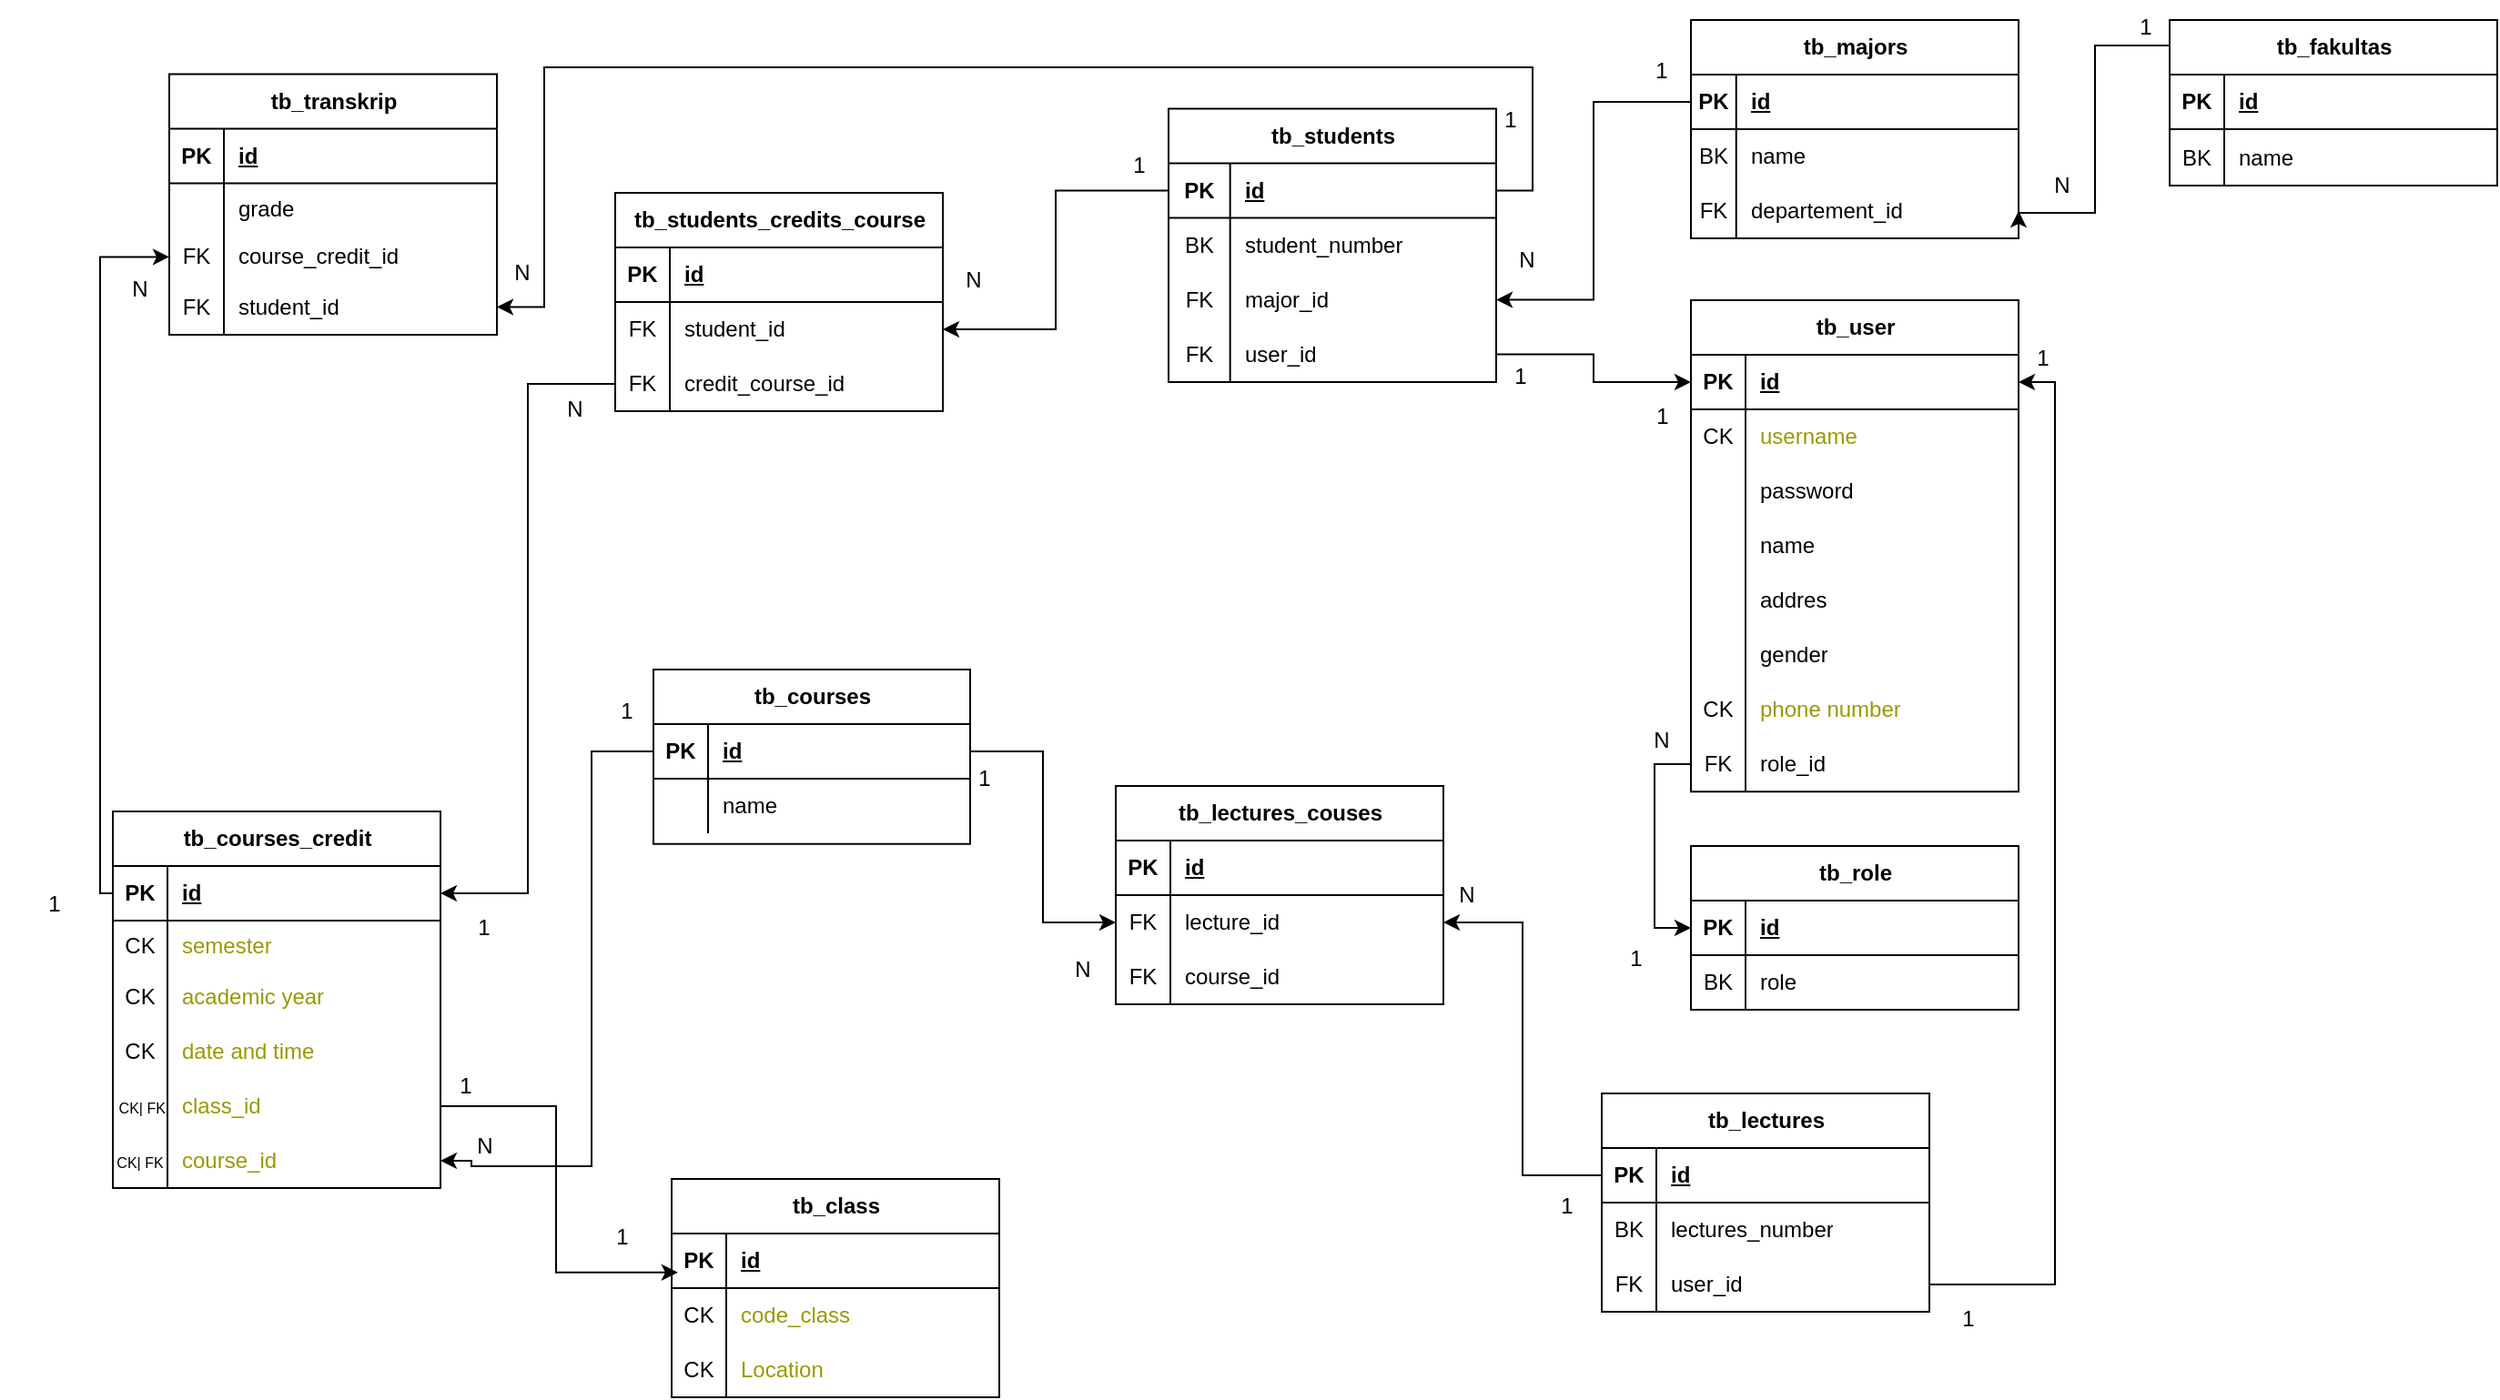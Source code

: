 <mxfile version="24.7.16" pages="2">
  <diagram name="SIA(Sistem Informasi Akademik)" id="wLdYYqOp5F-2o1Pwaq7F">
    <mxGraphModel dx="2591" dy="933" grid="0" gridSize="10" guides="1" tooltips="1" connect="1" arrows="1" fold="1" page="1" pageScale="1" pageWidth="827" pageHeight="1169" math="0" shadow="0">
      <root>
        <mxCell id="0" />
        <mxCell id="1" parent="0" />
        <mxCell id="yjZhMXKNOh5_n2K37Zah-1" value="tb_students" style="shape=table;startSize=30;container=1;collapsible=1;childLayout=tableLayout;fixedRows=1;rowLines=0;fontStyle=1;align=center;resizeLast=1;html=1;" vertex="1" parent="1">
          <mxGeometry x="-103" y="215.77" width="180" height="150.231" as="geometry" />
        </mxCell>
        <mxCell id="yjZhMXKNOh5_n2K37Zah-2" value="" style="shape=tableRow;horizontal=0;startSize=0;swimlaneHead=0;swimlaneBody=0;fillColor=none;collapsible=0;dropTarget=0;points=[[0,0.5],[1,0.5]];portConstraint=eastwest;top=0;left=0;right=0;bottom=1;" vertex="1" parent="yjZhMXKNOh5_n2K37Zah-1">
          <mxGeometry y="30" width="180" height="30" as="geometry" />
        </mxCell>
        <mxCell id="yjZhMXKNOh5_n2K37Zah-3" value="PK" style="shape=partialRectangle;connectable=0;fillColor=none;top=0;left=0;bottom=0;right=0;fontStyle=1;overflow=hidden;whiteSpace=wrap;html=1;" vertex="1" parent="yjZhMXKNOh5_n2K37Zah-2">
          <mxGeometry width="33.825" height="30" as="geometry">
            <mxRectangle width="33.825" height="30" as="alternateBounds" />
          </mxGeometry>
        </mxCell>
        <mxCell id="yjZhMXKNOh5_n2K37Zah-4" value="id" style="shape=partialRectangle;connectable=0;fillColor=none;top=0;left=0;bottom=0;right=0;align=left;spacingLeft=6;fontStyle=5;overflow=hidden;whiteSpace=wrap;html=1;" vertex="1" parent="yjZhMXKNOh5_n2K37Zah-2">
          <mxGeometry x="33.825" width="146.175" height="30" as="geometry">
            <mxRectangle width="146.175" height="30" as="alternateBounds" />
          </mxGeometry>
        </mxCell>
        <mxCell id="yjZhMXKNOh5_n2K37Zah-5" value="" style="shape=tableRow;horizontal=0;startSize=0;swimlaneHead=0;swimlaneBody=0;fillColor=none;collapsible=0;dropTarget=0;points=[[0,0.5],[1,0.5]];portConstraint=eastwest;top=0;left=0;right=0;bottom=0;" vertex="1" parent="yjZhMXKNOh5_n2K37Zah-1">
          <mxGeometry y="60" width="180" height="30" as="geometry" />
        </mxCell>
        <mxCell id="yjZhMXKNOh5_n2K37Zah-6" value="BK" style="shape=partialRectangle;connectable=0;fillColor=none;top=0;left=0;bottom=0;right=0;editable=1;overflow=hidden;whiteSpace=wrap;html=1;" vertex="1" parent="yjZhMXKNOh5_n2K37Zah-5">
          <mxGeometry width="33.825" height="30" as="geometry">
            <mxRectangle width="33.825" height="30" as="alternateBounds" />
          </mxGeometry>
        </mxCell>
        <mxCell id="yjZhMXKNOh5_n2K37Zah-7" value="student_number" style="shape=partialRectangle;connectable=0;fillColor=none;top=0;left=0;bottom=0;right=0;align=left;spacingLeft=6;overflow=hidden;whiteSpace=wrap;html=1;" vertex="1" parent="yjZhMXKNOh5_n2K37Zah-5">
          <mxGeometry x="33.825" width="146.175" height="30" as="geometry">
            <mxRectangle width="146.175" height="30" as="alternateBounds" />
          </mxGeometry>
        </mxCell>
        <mxCell id="yjZhMXKNOh5_n2K37Zah-28" style="shape=tableRow;horizontal=0;startSize=0;swimlaneHead=0;swimlaneBody=0;fillColor=none;collapsible=0;dropTarget=0;points=[[0,0.5],[1,0.5]];portConstraint=eastwest;top=0;left=0;right=0;bottom=0;" vertex="1" parent="yjZhMXKNOh5_n2K37Zah-1">
          <mxGeometry y="90" width="180" height="30" as="geometry" />
        </mxCell>
        <mxCell id="yjZhMXKNOh5_n2K37Zah-29" value="FK" style="shape=partialRectangle;connectable=0;fillColor=none;top=0;left=0;bottom=0;right=0;editable=1;overflow=hidden;whiteSpace=wrap;html=1;" vertex="1" parent="yjZhMXKNOh5_n2K37Zah-28">
          <mxGeometry width="33.825" height="30" as="geometry">
            <mxRectangle width="33.825" height="30" as="alternateBounds" />
          </mxGeometry>
        </mxCell>
        <mxCell id="yjZhMXKNOh5_n2K37Zah-30" value="major_id" style="shape=partialRectangle;connectable=0;fillColor=none;top=0;left=0;bottom=0;right=0;align=left;spacingLeft=6;overflow=hidden;whiteSpace=wrap;html=1;" vertex="1" parent="yjZhMXKNOh5_n2K37Zah-28">
          <mxGeometry x="33.825" width="146.175" height="30" as="geometry">
            <mxRectangle width="146.175" height="30" as="alternateBounds" />
          </mxGeometry>
        </mxCell>
        <mxCell id="yjZhMXKNOh5_n2K37Zah-218" style="shape=tableRow;horizontal=0;startSize=0;swimlaneHead=0;swimlaneBody=0;fillColor=none;collapsible=0;dropTarget=0;points=[[0,0.5],[1,0.5]];portConstraint=eastwest;top=0;left=0;right=0;bottom=0;" vertex="1" parent="yjZhMXKNOh5_n2K37Zah-1">
          <mxGeometry y="120" width="180" height="30" as="geometry" />
        </mxCell>
        <mxCell id="yjZhMXKNOh5_n2K37Zah-219" value="FK" style="shape=partialRectangle;connectable=0;fillColor=none;top=0;left=0;bottom=0;right=0;editable=1;overflow=hidden;whiteSpace=wrap;html=1;" vertex="1" parent="yjZhMXKNOh5_n2K37Zah-218">
          <mxGeometry width="33.825" height="30" as="geometry">
            <mxRectangle width="33.825" height="30" as="alternateBounds" />
          </mxGeometry>
        </mxCell>
        <mxCell id="yjZhMXKNOh5_n2K37Zah-220" value="user_id" style="shape=partialRectangle;connectable=0;fillColor=none;top=0;left=0;bottom=0;right=0;align=left;spacingLeft=6;overflow=hidden;whiteSpace=wrap;html=1;" vertex="1" parent="yjZhMXKNOh5_n2K37Zah-218">
          <mxGeometry x="33.825" width="146.175" height="30" as="geometry">
            <mxRectangle width="146.175" height="30" as="alternateBounds" />
          </mxGeometry>
        </mxCell>
        <mxCell id="yjZhMXKNOh5_n2K37Zah-31" value="tb_majors" style="shape=table;startSize=30;container=1;collapsible=1;childLayout=tableLayout;fixedRows=1;rowLines=0;fontStyle=1;align=center;resizeLast=1;html=1;" vertex="1" parent="1">
          <mxGeometry x="184" y="167" width="180" height="120" as="geometry" />
        </mxCell>
        <mxCell id="yjZhMXKNOh5_n2K37Zah-32" value="" style="shape=tableRow;horizontal=0;startSize=0;swimlaneHead=0;swimlaneBody=0;fillColor=none;collapsible=0;dropTarget=0;points=[[0,0.5],[1,0.5]];portConstraint=eastwest;top=0;left=0;right=0;bottom=1;" vertex="1" parent="yjZhMXKNOh5_n2K37Zah-31">
          <mxGeometry y="30" width="180" height="30" as="geometry" />
        </mxCell>
        <mxCell id="yjZhMXKNOh5_n2K37Zah-33" value="PK" style="shape=partialRectangle;connectable=0;fillColor=none;top=0;left=0;bottom=0;right=0;fontStyle=1;overflow=hidden;whiteSpace=wrap;html=1;" vertex="1" parent="yjZhMXKNOh5_n2K37Zah-32">
          <mxGeometry width="24.86" height="30" as="geometry">
            <mxRectangle width="24.86" height="30" as="alternateBounds" />
          </mxGeometry>
        </mxCell>
        <mxCell id="yjZhMXKNOh5_n2K37Zah-34" value="id" style="shape=partialRectangle;connectable=0;fillColor=none;top=0;left=0;bottom=0;right=0;align=left;spacingLeft=6;fontStyle=5;overflow=hidden;whiteSpace=wrap;html=1;" vertex="1" parent="yjZhMXKNOh5_n2K37Zah-32">
          <mxGeometry x="24.86" width="155.14" height="30" as="geometry">
            <mxRectangle width="155.14" height="30" as="alternateBounds" />
          </mxGeometry>
        </mxCell>
        <mxCell id="yjZhMXKNOh5_n2K37Zah-35" value="" style="shape=tableRow;horizontal=0;startSize=0;swimlaneHead=0;swimlaneBody=0;fillColor=none;collapsible=0;dropTarget=0;points=[[0,0.5],[1,0.5]];portConstraint=eastwest;top=0;left=0;right=0;bottom=0;" vertex="1" parent="yjZhMXKNOh5_n2K37Zah-31">
          <mxGeometry y="60" width="180" height="30" as="geometry" />
        </mxCell>
        <mxCell id="yjZhMXKNOh5_n2K37Zah-36" value="BK" style="shape=partialRectangle;connectable=0;fillColor=none;top=0;left=0;bottom=0;right=0;editable=1;overflow=hidden;whiteSpace=wrap;html=1;" vertex="1" parent="yjZhMXKNOh5_n2K37Zah-35">
          <mxGeometry width="24.86" height="30" as="geometry">
            <mxRectangle width="24.86" height="30" as="alternateBounds" />
          </mxGeometry>
        </mxCell>
        <mxCell id="yjZhMXKNOh5_n2K37Zah-37" value="name" style="shape=partialRectangle;connectable=0;fillColor=none;top=0;left=0;bottom=0;right=0;align=left;spacingLeft=6;overflow=hidden;whiteSpace=wrap;html=1;" vertex="1" parent="yjZhMXKNOh5_n2K37Zah-35">
          <mxGeometry x="24.86" width="155.14" height="30" as="geometry">
            <mxRectangle width="155.14" height="30" as="alternateBounds" />
          </mxGeometry>
        </mxCell>
        <mxCell id="yjZhMXKNOh5_n2K37Zah-38" value="" style="shape=tableRow;horizontal=0;startSize=0;swimlaneHead=0;swimlaneBody=0;fillColor=none;collapsible=0;dropTarget=0;points=[[0,0.5],[1,0.5]];portConstraint=eastwest;top=0;left=0;right=0;bottom=0;" vertex="1" parent="yjZhMXKNOh5_n2K37Zah-31">
          <mxGeometry y="90" width="180" height="30" as="geometry" />
        </mxCell>
        <mxCell id="yjZhMXKNOh5_n2K37Zah-39" value="FK" style="shape=partialRectangle;connectable=0;fillColor=none;top=0;left=0;bottom=0;right=0;editable=1;overflow=hidden;whiteSpace=wrap;html=1;" vertex="1" parent="yjZhMXKNOh5_n2K37Zah-38">
          <mxGeometry width="24.86" height="30" as="geometry">
            <mxRectangle width="24.86" height="30" as="alternateBounds" />
          </mxGeometry>
        </mxCell>
        <mxCell id="yjZhMXKNOh5_n2K37Zah-40" value="departement_id" style="shape=partialRectangle;connectable=0;fillColor=none;top=0;left=0;bottom=0;right=0;align=left;spacingLeft=6;overflow=hidden;whiteSpace=wrap;html=1;" vertex="1" parent="yjZhMXKNOh5_n2K37Zah-38">
          <mxGeometry x="24.86" width="155.14" height="30" as="geometry">
            <mxRectangle width="155.14" height="30" as="alternateBounds" />
          </mxGeometry>
        </mxCell>
        <mxCell id="yjZhMXKNOh5_n2K37Zah-44" style="edgeStyle=orthogonalEdgeStyle;rounded=0;orthogonalLoop=1;jettySize=auto;html=1;entryX=1;entryY=0.5;entryDx=0;entryDy=0;" edge="1" parent="1" source="yjZhMXKNOh5_n2K37Zah-32" target="yjZhMXKNOh5_n2K37Zah-28">
          <mxGeometry relative="1" as="geometry" />
        </mxCell>
        <mxCell id="yjZhMXKNOh5_n2K37Zah-58" style="edgeStyle=orthogonalEdgeStyle;rounded=0;orthogonalLoop=1;jettySize=auto;html=1;entryX=1;entryY=0.5;entryDx=0;entryDy=0;" edge="1" parent="1" source="yjZhMXKNOh5_n2K37Zah-45" target="yjZhMXKNOh5_n2K37Zah-38">
          <mxGeometry relative="1" as="geometry">
            <Array as="points">
              <mxPoint x="406" y="181" />
              <mxPoint x="406" y="273" />
            </Array>
          </mxGeometry>
        </mxCell>
        <mxCell id="yjZhMXKNOh5_n2K37Zah-45" value="tb_fakultas" style="shape=table;startSize=30;container=1;collapsible=1;childLayout=tableLayout;fixedRows=1;rowLines=0;fontStyle=1;align=center;resizeLast=1;html=1;" vertex="1" parent="1">
          <mxGeometry x="447" y="167" width="180" height="91" as="geometry" />
        </mxCell>
        <mxCell id="yjZhMXKNOh5_n2K37Zah-46" value="" style="shape=tableRow;horizontal=0;startSize=0;swimlaneHead=0;swimlaneBody=0;fillColor=none;collapsible=0;dropTarget=0;points=[[0,0.5],[1,0.5]];portConstraint=eastwest;top=0;left=0;right=0;bottom=1;" vertex="1" parent="yjZhMXKNOh5_n2K37Zah-45">
          <mxGeometry y="30" width="180" height="30" as="geometry" />
        </mxCell>
        <mxCell id="yjZhMXKNOh5_n2K37Zah-47" value="PK" style="shape=partialRectangle;connectable=0;fillColor=none;top=0;left=0;bottom=0;right=0;fontStyle=1;overflow=hidden;whiteSpace=wrap;html=1;" vertex="1" parent="yjZhMXKNOh5_n2K37Zah-46">
          <mxGeometry width="30" height="30" as="geometry">
            <mxRectangle width="30" height="30" as="alternateBounds" />
          </mxGeometry>
        </mxCell>
        <mxCell id="yjZhMXKNOh5_n2K37Zah-48" value="id" style="shape=partialRectangle;connectable=0;fillColor=none;top=0;left=0;bottom=0;right=0;align=left;spacingLeft=6;fontStyle=5;overflow=hidden;whiteSpace=wrap;html=1;" vertex="1" parent="yjZhMXKNOh5_n2K37Zah-46">
          <mxGeometry x="30" width="150" height="30" as="geometry">
            <mxRectangle width="150" height="30" as="alternateBounds" />
          </mxGeometry>
        </mxCell>
        <mxCell id="yjZhMXKNOh5_n2K37Zah-49" value="" style="shape=tableRow;horizontal=0;startSize=0;swimlaneHead=0;swimlaneBody=0;fillColor=none;collapsible=0;dropTarget=0;points=[[0,0.5],[1,0.5]];portConstraint=eastwest;top=0;left=0;right=0;bottom=0;" vertex="1" parent="yjZhMXKNOh5_n2K37Zah-45">
          <mxGeometry y="60" width="180" height="31" as="geometry" />
        </mxCell>
        <mxCell id="yjZhMXKNOh5_n2K37Zah-50" value="BK" style="shape=partialRectangle;connectable=0;fillColor=none;top=0;left=0;bottom=0;right=0;editable=1;overflow=hidden;whiteSpace=wrap;html=1;" vertex="1" parent="yjZhMXKNOh5_n2K37Zah-49">
          <mxGeometry width="30" height="31" as="geometry">
            <mxRectangle width="30" height="31" as="alternateBounds" />
          </mxGeometry>
        </mxCell>
        <mxCell id="yjZhMXKNOh5_n2K37Zah-51" value="name" style="shape=partialRectangle;connectable=0;fillColor=none;top=0;left=0;bottom=0;right=0;align=left;spacingLeft=6;overflow=hidden;whiteSpace=wrap;html=1;" vertex="1" parent="yjZhMXKNOh5_n2K37Zah-49">
          <mxGeometry x="30" width="150" height="31" as="geometry">
            <mxRectangle width="150" height="31" as="alternateBounds" />
          </mxGeometry>
        </mxCell>
        <mxCell id="yjZhMXKNOh5_n2K37Zah-59" value="tb_courses" style="shape=table;startSize=30;container=1;collapsible=1;childLayout=tableLayout;fixedRows=1;rowLines=0;fontStyle=1;align=center;resizeLast=1;html=1;" vertex="1" parent="1">
          <mxGeometry x="-386" y="524" width="174" height="95.877" as="geometry" />
        </mxCell>
        <mxCell id="yjZhMXKNOh5_n2K37Zah-60" value="" style="shape=tableRow;horizontal=0;startSize=0;swimlaneHead=0;swimlaneBody=0;fillColor=none;collapsible=0;dropTarget=0;points=[[0,0.5],[1,0.5]];portConstraint=eastwest;top=0;left=0;right=0;bottom=1;" vertex="1" parent="yjZhMXKNOh5_n2K37Zah-59">
          <mxGeometry y="30" width="174" height="30" as="geometry" />
        </mxCell>
        <mxCell id="yjZhMXKNOh5_n2K37Zah-61" value="PK" style="shape=partialRectangle;connectable=0;fillColor=none;top=0;left=0;bottom=0;right=0;fontStyle=1;overflow=hidden;whiteSpace=wrap;html=1;" vertex="1" parent="yjZhMXKNOh5_n2K37Zah-60">
          <mxGeometry width="30" height="30" as="geometry">
            <mxRectangle width="30" height="30" as="alternateBounds" />
          </mxGeometry>
        </mxCell>
        <mxCell id="yjZhMXKNOh5_n2K37Zah-62" value="id" style="shape=partialRectangle;connectable=0;fillColor=none;top=0;left=0;bottom=0;right=0;align=left;spacingLeft=6;fontStyle=5;overflow=hidden;whiteSpace=wrap;html=1;" vertex="1" parent="yjZhMXKNOh5_n2K37Zah-60">
          <mxGeometry x="30" width="144" height="30" as="geometry">
            <mxRectangle width="144" height="30" as="alternateBounds" />
          </mxGeometry>
        </mxCell>
        <mxCell id="yjZhMXKNOh5_n2K37Zah-63" value="" style="shape=tableRow;horizontal=0;startSize=0;swimlaneHead=0;swimlaneBody=0;fillColor=none;collapsible=0;dropTarget=0;points=[[0,0.5],[1,0.5]];portConstraint=eastwest;top=0;left=0;right=0;bottom=0;" vertex="1" parent="yjZhMXKNOh5_n2K37Zah-59">
          <mxGeometry y="60" width="174" height="30" as="geometry" />
        </mxCell>
        <mxCell id="yjZhMXKNOh5_n2K37Zah-64" value="" style="shape=partialRectangle;connectable=0;fillColor=none;top=0;left=0;bottom=0;right=0;editable=1;overflow=hidden;whiteSpace=wrap;html=1;" vertex="1" parent="yjZhMXKNOh5_n2K37Zah-63">
          <mxGeometry width="30" height="30" as="geometry">
            <mxRectangle width="30" height="30" as="alternateBounds" />
          </mxGeometry>
        </mxCell>
        <mxCell id="yjZhMXKNOh5_n2K37Zah-65" value="name" style="shape=partialRectangle;connectable=0;fillColor=none;top=0;left=0;bottom=0;right=0;align=left;spacingLeft=6;overflow=hidden;whiteSpace=wrap;html=1;" vertex="1" parent="yjZhMXKNOh5_n2K37Zah-63">
          <mxGeometry x="30" width="144" height="30" as="geometry">
            <mxRectangle width="144" height="30" as="alternateBounds" />
          </mxGeometry>
        </mxCell>
        <mxCell id="yjZhMXKNOh5_n2K37Zah-72" value="tb_students_credits_course" style="shape=table;startSize=30;container=1;collapsible=1;childLayout=tableLayout;fixedRows=1;rowLines=0;fontStyle=1;align=center;resizeLast=1;html=1;" vertex="1" parent="1">
          <mxGeometry x="-407" y="262" width="180" height="120" as="geometry" />
        </mxCell>
        <mxCell id="yjZhMXKNOh5_n2K37Zah-73" value="" style="shape=tableRow;horizontal=0;startSize=0;swimlaneHead=0;swimlaneBody=0;fillColor=none;collapsible=0;dropTarget=0;points=[[0,0.5],[1,0.5]];portConstraint=eastwest;top=0;left=0;right=0;bottom=1;" vertex="1" parent="yjZhMXKNOh5_n2K37Zah-72">
          <mxGeometry y="30" width="180" height="30" as="geometry" />
        </mxCell>
        <mxCell id="yjZhMXKNOh5_n2K37Zah-74" value="PK" style="shape=partialRectangle;connectable=0;fillColor=none;top=0;left=0;bottom=0;right=0;fontStyle=1;overflow=hidden;whiteSpace=wrap;html=1;" vertex="1" parent="yjZhMXKNOh5_n2K37Zah-73">
          <mxGeometry width="30" height="30" as="geometry">
            <mxRectangle width="30" height="30" as="alternateBounds" />
          </mxGeometry>
        </mxCell>
        <mxCell id="yjZhMXKNOh5_n2K37Zah-75" value="id" style="shape=partialRectangle;connectable=0;fillColor=none;top=0;left=0;bottom=0;right=0;align=left;spacingLeft=6;fontStyle=5;overflow=hidden;whiteSpace=wrap;html=1;" vertex="1" parent="yjZhMXKNOh5_n2K37Zah-73">
          <mxGeometry x="30" width="150" height="30" as="geometry">
            <mxRectangle width="150" height="30" as="alternateBounds" />
          </mxGeometry>
        </mxCell>
        <mxCell id="yjZhMXKNOh5_n2K37Zah-76" value="" style="shape=tableRow;horizontal=0;startSize=0;swimlaneHead=0;swimlaneBody=0;fillColor=none;collapsible=0;dropTarget=0;points=[[0,0.5],[1,0.5]];portConstraint=eastwest;top=0;left=0;right=0;bottom=0;" vertex="1" parent="yjZhMXKNOh5_n2K37Zah-72">
          <mxGeometry y="60" width="180" height="30" as="geometry" />
        </mxCell>
        <mxCell id="yjZhMXKNOh5_n2K37Zah-77" value="FK" style="shape=partialRectangle;connectable=0;fillColor=none;top=0;left=0;bottom=0;right=0;editable=1;overflow=hidden;whiteSpace=wrap;html=1;" vertex="1" parent="yjZhMXKNOh5_n2K37Zah-76">
          <mxGeometry width="30" height="30" as="geometry">
            <mxRectangle width="30" height="30" as="alternateBounds" />
          </mxGeometry>
        </mxCell>
        <mxCell id="yjZhMXKNOh5_n2K37Zah-78" value="student_id" style="shape=partialRectangle;connectable=0;fillColor=none;top=0;left=0;bottom=0;right=0;align=left;spacingLeft=6;overflow=hidden;whiteSpace=wrap;html=1;" vertex="1" parent="yjZhMXKNOh5_n2K37Zah-76">
          <mxGeometry x="30" width="150" height="30" as="geometry">
            <mxRectangle width="150" height="30" as="alternateBounds" />
          </mxGeometry>
        </mxCell>
        <mxCell id="yjZhMXKNOh5_n2K37Zah-79" value="" style="shape=tableRow;horizontal=0;startSize=0;swimlaneHead=0;swimlaneBody=0;fillColor=none;collapsible=0;dropTarget=0;points=[[0,0.5],[1,0.5]];portConstraint=eastwest;top=0;left=0;right=0;bottom=0;" vertex="1" parent="yjZhMXKNOh5_n2K37Zah-72">
          <mxGeometry y="90" width="180" height="30" as="geometry" />
        </mxCell>
        <mxCell id="yjZhMXKNOh5_n2K37Zah-80" value="FK" style="shape=partialRectangle;connectable=0;fillColor=none;top=0;left=0;bottom=0;right=0;editable=1;overflow=hidden;whiteSpace=wrap;html=1;" vertex="1" parent="yjZhMXKNOh5_n2K37Zah-79">
          <mxGeometry width="30" height="30" as="geometry">
            <mxRectangle width="30" height="30" as="alternateBounds" />
          </mxGeometry>
        </mxCell>
        <mxCell id="yjZhMXKNOh5_n2K37Zah-81" value="credit_course_id" style="shape=partialRectangle;connectable=0;fillColor=none;top=0;left=0;bottom=0;right=0;align=left;spacingLeft=6;overflow=hidden;whiteSpace=wrap;html=1;" vertex="1" parent="yjZhMXKNOh5_n2K37Zah-79">
          <mxGeometry x="30" width="150" height="30" as="geometry">
            <mxRectangle width="150" height="30" as="alternateBounds" />
          </mxGeometry>
        </mxCell>
        <mxCell id="yjZhMXKNOh5_n2K37Zah-86" style="edgeStyle=orthogonalEdgeStyle;rounded=0;orthogonalLoop=1;jettySize=auto;html=1;entryX=1;entryY=0.5;entryDx=0;entryDy=0;" edge="1" parent="1" source="yjZhMXKNOh5_n2K37Zah-2" target="yjZhMXKNOh5_n2K37Zah-76">
          <mxGeometry relative="1" as="geometry" />
        </mxCell>
        <mxCell id="yjZhMXKNOh5_n2K37Zah-95" value="tb_lectures" style="shape=table;startSize=30;container=1;collapsible=1;childLayout=tableLayout;fixedRows=1;rowLines=0;fontStyle=1;align=center;resizeLast=1;html=1;" vertex="1" parent="1">
          <mxGeometry x="135" y="757" width="180" height="120" as="geometry" />
        </mxCell>
        <mxCell id="yjZhMXKNOh5_n2K37Zah-96" value="" style="shape=tableRow;horizontal=0;startSize=0;swimlaneHead=0;swimlaneBody=0;fillColor=none;collapsible=0;dropTarget=0;points=[[0,0.5],[1,0.5]];portConstraint=eastwest;top=0;left=0;right=0;bottom=1;" vertex="1" parent="yjZhMXKNOh5_n2K37Zah-95">
          <mxGeometry y="30" width="180" height="30" as="geometry" />
        </mxCell>
        <mxCell id="yjZhMXKNOh5_n2K37Zah-97" value="PK" style="shape=partialRectangle;connectable=0;fillColor=none;top=0;left=0;bottom=0;right=0;fontStyle=1;overflow=hidden;whiteSpace=wrap;html=1;" vertex="1" parent="yjZhMXKNOh5_n2K37Zah-96">
          <mxGeometry width="30" height="30" as="geometry">
            <mxRectangle width="30" height="30" as="alternateBounds" />
          </mxGeometry>
        </mxCell>
        <mxCell id="yjZhMXKNOh5_n2K37Zah-98" value="id" style="shape=partialRectangle;connectable=0;fillColor=none;top=0;left=0;bottom=0;right=0;align=left;spacingLeft=6;fontStyle=5;overflow=hidden;whiteSpace=wrap;html=1;" vertex="1" parent="yjZhMXKNOh5_n2K37Zah-96">
          <mxGeometry x="30" width="150" height="30" as="geometry">
            <mxRectangle width="150" height="30" as="alternateBounds" />
          </mxGeometry>
        </mxCell>
        <mxCell id="yjZhMXKNOh5_n2K37Zah-102" value="" style="shape=tableRow;horizontal=0;startSize=0;swimlaneHead=0;swimlaneBody=0;fillColor=none;collapsible=0;dropTarget=0;points=[[0,0.5],[1,0.5]];portConstraint=eastwest;top=0;left=0;right=0;bottom=0;" vertex="1" parent="yjZhMXKNOh5_n2K37Zah-95">
          <mxGeometry y="60" width="180" height="30" as="geometry" />
        </mxCell>
        <mxCell id="yjZhMXKNOh5_n2K37Zah-103" value="BK" style="shape=partialRectangle;connectable=0;fillColor=none;top=0;left=0;bottom=0;right=0;editable=1;overflow=hidden;whiteSpace=wrap;html=1;" vertex="1" parent="yjZhMXKNOh5_n2K37Zah-102">
          <mxGeometry width="30" height="30" as="geometry">
            <mxRectangle width="30" height="30" as="alternateBounds" />
          </mxGeometry>
        </mxCell>
        <mxCell id="yjZhMXKNOh5_n2K37Zah-104" value="lectures_number" style="shape=partialRectangle;connectable=0;fillColor=none;top=0;left=0;bottom=0;right=0;align=left;spacingLeft=6;overflow=hidden;whiteSpace=wrap;html=1;" vertex="1" parent="yjZhMXKNOh5_n2K37Zah-102">
          <mxGeometry x="30" width="150" height="30" as="geometry">
            <mxRectangle width="150" height="30" as="alternateBounds" />
          </mxGeometry>
        </mxCell>
        <mxCell id="yjZhMXKNOh5_n2K37Zah-222" style="shape=tableRow;horizontal=0;startSize=0;swimlaneHead=0;swimlaneBody=0;fillColor=none;collapsible=0;dropTarget=0;points=[[0,0.5],[1,0.5]];portConstraint=eastwest;top=0;left=0;right=0;bottom=0;" vertex="1" parent="yjZhMXKNOh5_n2K37Zah-95">
          <mxGeometry y="90" width="180" height="30" as="geometry" />
        </mxCell>
        <mxCell id="yjZhMXKNOh5_n2K37Zah-223" value="FK" style="shape=partialRectangle;connectable=0;fillColor=none;top=0;left=0;bottom=0;right=0;editable=1;overflow=hidden;whiteSpace=wrap;html=1;" vertex="1" parent="yjZhMXKNOh5_n2K37Zah-222">
          <mxGeometry width="30" height="30" as="geometry">
            <mxRectangle width="30" height="30" as="alternateBounds" />
          </mxGeometry>
        </mxCell>
        <mxCell id="yjZhMXKNOh5_n2K37Zah-224" value="user_id" style="shape=partialRectangle;connectable=0;fillColor=none;top=0;left=0;bottom=0;right=0;align=left;spacingLeft=6;overflow=hidden;whiteSpace=wrap;html=1;" vertex="1" parent="yjZhMXKNOh5_n2K37Zah-222">
          <mxGeometry x="30" width="150" height="30" as="geometry">
            <mxRectangle width="150" height="30" as="alternateBounds" />
          </mxGeometry>
        </mxCell>
        <mxCell id="yjZhMXKNOh5_n2K37Zah-109" value="tb_lectures_couses" style="shape=table;startSize=30;container=1;collapsible=1;childLayout=tableLayout;fixedRows=1;rowLines=0;fontStyle=1;align=center;resizeLast=1;html=1;" vertex="1" parent="1">
          <mxGeometry x="-132" y="588" width="180" height="120" as="geometry" />
        </mxCell>
        <mxCell id="yjZhMXKNOh5_n2K37Zah-110" value="" style="shape=tableRow;horizontal=0;startSize=0;swimlaneHead=0;swimlaneBody=0;fillColor=none;collapsible=0;dropTarget=0;points=[[0,0.5],[1,0.5]];portConstraint=eastwest;top=0;left=0;right=0;bottom=1;" vertex="1" parent="yjZhMXKNOh5_n2K37Zah-109">
          <mxGeometry y="30" width="180" height="30" as="geometry" />
        </mxCell>
        <mxCell id="yjZhMXKNOh5_n2K37Zah-111" value="PK" style="shape=partialRectangle;connectable=0;fillColor=none;top=0;left=0;bottom=0;right=0;fontStyle=1;overflow=hidden;whiteSpace=wrap;html=1;" vertex="1" parent="yjZhMXKNOh5_n2K37Zah-110">
          <mxGeometry width="30" height="30" as="geometry">
            <mxRectangle width="30" height="30" as="alternateBounds" />
          </mxGeometry>
        </mxCell>
        <mxCell id="yjZhMXKNOh5_n2K37Zah-112" value="id" style="shape=partialRectangle;connectable=0;fillColor=none;top=0;left=0;bottom=0;right=0;align=left;spacingLeft=6;fontStyle=5;overflow=hidden;whiteSpace=wrap;html=1;" vertex="1" parent="yjZhMXKNOh5_n2K37Zah-110">
          <mxGeometry x="30" width="150" height="30" as="geometry">
            <mxRectangle width="150" height="30" as="alternateBounds" />
          </mxGeometry>
        </mxCell>
        <mxCell id="yjZhMXKNOh5_n2K37Zah-113" value="" style="shape=tableRow;horizontal=0;startSize=0;swimlaneHead=0;swimlaneBody=0;fillColor=none;collapsible=0;dropTarget=0;points=[[0,0.5],[1,0.5]];portConstraint=eastwest;top=0;left=0;right=0;bottom=0;" vertex="1" parent="yjZhMXKNOh5_n2K37Zah-109">
          <mxGeometry y="60" width="180" height="30" as="geometry" />
        </mxCell>
        <mxCell id="yjZhMXKNOh5_n2K37Zah-114" value="FK" style="shape=partialRectangle;connectable=0;fillColor=none;top=0;left=0;bottom=0;right=0;editable=1;overflow=hidden;whiteSpace=wrap;html=1;" vertex="1" parent="yjZhMXKNOh5_n2K37Zah-113">
          <mxGeometry width="30" height="30" as="geometry">
            <mxRectangle width="30" height="30" as="alternateBounds" />
          </mxGeometry>
        </mxCell>
        <mxCell id="yjZhMXKNOh5_n2K37Zah-115" value="lecture_id" style="shape=partialRectangle;connectable=0;fillColor=none;top=0;left=0;bottom=0;right=0;align=left;spacingLeft=6;overflow=hidden;whiteSpace=wrap;html=1;" vertex="1" parent="yjZhMXKNOh5_n2K37Zah-113">
          <mxGeometry x="30" width="150" height="30" as="geometry">
            <mxRectangle width="150" height="30" as="alternateBounds" />
          </mxGeometry>
        </mxCell>
        <mxCell id="yjZhMXKNOh5_n2K37Zah-116" value="" style="shape=tableRow;horizontal=0;startSize=0;swimlaneHead=0;swimlaneBody=0;fillColor=none;collapsible=0;dropTarget=0;points=[[0,0.5],[1,0.5]];portConstraint=eastwest;top=0;left=0;right=0;bottom=0;" vertex="1" parent="yjZhMXKNOh5_n2K37Zah-109">
          <mxGeometry y="90" width="180" height="30" as="geometry" />
        </mxCell>
        <mxCell id="yjZhMXKNOh5_n2K37Zah-117" value="FK" style="shape=partialRectangle;connectable=0;fillColor=none;top=0;left=0;bottom=0;right=0;editable=1;overflow=hidden;whiteSpace=wrap;html=1;" vertex="1" parent="yjZhMXKNOh5_n2K37Zah-116">
          <mxGeometry width="30" height="30" as="geometry">
            <mxRectangle width="30" height="30" as="alternateBounds" />
          </mxGeometry>
        </mxCell>
        <mxCell id="yjZhMXKNOh5_n2K37Zah-118" value="course_id" style="shape=partialRectangle;connectable=0;fillColor=none;top=0;left=0;bottom=0;right=0;align=left;spacingLeft=6;overflow=hidden;whiteSpace=wrap;html=1;" vertex="1" parent="yjZhMXKNOh5_n2K37Zah-116">
          <mxGeometry x="30" width="150" height="30" as="geometry">
            <mxRectangle width="150" height="30" as="alternateBounds" />
          </mxGeometry>
        </mxCell>
        <mxCell id="yjZhMXKNOh5_n2K37Zah-123" style="edgeStyle=orthogonalEdgeStyle;rounded=0;orthogonalLoop=1;jettySize=auto;html=1;exitX=0;exitY=0.5;exitDx=0;exitDy=0;entryX=1;entryY=0.5;entryDx=0;entryDy=0;" edge="1" parent="1" source="yjZhMXKNOh5_n2K37Zah-96" target="yjZhMXKNOh5_n2K37Zah-113">
          <mxGeometry relative="1" as="geometry" />
        </mxCell>
        <mxCell id="yjZhMXKNOh5_n2K37Zah-124" value="tb_class" style="shape=table;startSize=30;container=1;collapsible=1;childLayout=tableLayout;fixedRows=1;rowLines=0;fontStyle=1;align=center;resizeLast=1;html=1;" vertex="1" parent="1">
          <mxGeometry x="-376" y="804" width="180" height="120" as="geometry" />
        </mxCell>
        <mxCell id="yjZhMXKNOh5_n2K37Zah-125" value="" style="shape=tableRow;horizontal=0;startSize=0;swimlaneHead=0;swimlaneBody=0;fillColor=none;collapsible=0;dropTarget=0;points=[[0,0.5],[1,0.5]];portConstraint=eastwest;top=0;left=0;right=0;bottom=1;" vertex="1" parent="yjZhMXKNOh5_n2K37Zah-124">
          <mxGeometry y="30" width="180" height="30" as="geometry" />
        </mxCell>
        <mxCell id="yjZhMXKNOh5_n2K37Zah-126" value="PK" style="shape=partialRectangle;connectable=0;fillColor=none;top=0;left=0;bottom=0;right=0;fontStyle=1;overflow=hidden;whiteSpace=wrap;html=1;" vertex="1" parent="yjZhMXKNOh5_n2K37Zah-125">
          <mxGeometry width="30" height="30" as="geometry">
            <mxRectangle width="30" height="30" as="alternateBounds" />
          </mxGeometry>
        </mxCell>
        <mxCell id="yjZhMXKNOh5_n2K37Zah-127" value="id" style="shape=partialRectangle;connectable=0;fillColor=none;top=0;left=0;bottom=0;right=0;align=left;spacingLeft=6;fontStyle=5;overflow=hidden;whiteSpace=wrap;html=1;" vertex="1" parent="yjZhMXKNOh5_n2K37Zah-125">
          <mxGeometry x="30" width="150" height="30" as="geometry">
            <mxRectangle width="150" height="30" as="alternateBounds" />
          </mxGeometry>
        </mxCell>
        <mxCell id="yjZhMXKNOh5_n2K37Zah-128" value="" style="shape=tableRow;horizontal=0;startSize=0;swimlaneHead=0;swimlaneBody=0;fillColor=none;collapsible=0;dropTarget=0;points=[[0,0.5],[1,0.5]];portConstraint=eastwest;top=0;left=0;right=0;bottom=0;" vertex="1" parent="yjZhMXKNOh5_n2K37Zah-124">
          <mxGeometry y="60" width="180" height="30" as="geometry" />
        </mxCell>
        <mxCell id="yjZhMXKNOh5_n2K37Zah-129" value="CK" style="shape=partialRectangle;connectable=0;fillColor=none;top=0;left=0;bottom=0;right=0;editable=1;overflow=hidden;whiteSpace=wrap;html=1;" vertex="1" parent="yjZhMXKNOh5_n2K37Zah-128">
          <mxGeometry width="30" height="30" as="geometry">
            <mxRectangle width="30" height="30" as="alternateBounds" />
          </mxGeometry>
        </mxCell>
        <mxCell id="yjZhMXKNOh5_n2K37Zah-130" value="&lt;font color=&quot;#999900&quot;&gt;code_class&lt;/font&gt;" style="shape=partialRectangle;connectable=0;fillColor=none;top=0;left=0;bottom=0;right=0;align=left;spacingLeft=6;overflow=hidden;whiteSpace=wrap;html=1;" vertex="1" parent="yjZhMXKNOh5_n2K37Zah-128">
          <mxGeometry x="30" width="150" height="30" as="geometry">
            <mxRectangle width="150" height="30" as="alternateBounds" />
          </mxGeometry>
        </mxCell>
        <mxCell id="yjZhMXKNOh5_n2K37Zah-131" value="" style="shape=tableRow;horizontal=0;startSize=0;swimlaneHead=0;swimlaneBody=0;fillColor=none;collapsible=0;dropTarget=0;points=[[0,0.5],[1,0.5]];portConstraint=eastwest;top=0;left=0;right=0;bottom=0;" vertex="1" parent="yjZhMXKNOh5_n2K37Zah-124">
          <mxGeometry y="90" width="180" height="30" as="geometry" />
        </mxCell>
        <mxCell id="yjZhMXKNOh5_n2K37Zah-132" value="CK" style="shape=partialRectangle;connectable=0;fillColor=none;top=0;left=0;bottom=0;right=0;editable=1;overflow=hidden;whiteSpace=wrap;html=1;" vertex="1" parent="yjZhMXKNOh5_n2K37Zah-131">
          <mxGeometry width="30" height="30" as="geometry">
            <mxRectangle width="30" height="30" as="alternateBounds" />
          </mxGeometry>
        </mxCell>
        <mxCell id="yjZhMXKNOh5_n2K37Zah-133" value="&lt;font color=&quot;#999900&quot;&gt;Location&lt;/font&gt;" style="shape=partialRectangle;connectable=0;fillColor=none;top=0;left=0;bottom=0;right=0;align=left;spacingLeft=6;overflow=hidden;whiteSpace=wrap;html=1;" vertex="1" parent="yjZhMXKNOh5_n2K37Zah-131">
          <mxGeometry x="30" width="150" height="30" as="geometry">
            <mxRectangle width="150" height="30" as="alternateBounds" />
          </mxGeometry>
        </mxCell>
        <mxCell id="yjZhMXKNOh5_n2K37Zah-137" value="1" style="text;html=1;align=center;verticalAlign=middle;whiteSpace=wrap;rounded=0;" vertex="1" parent="1">
          <mxGeometry x="404" y="156" width="60" height="30" as="geometry" />
        </mxCell>
        <mxCell id="yjZhMXKNOh5_n2K37Zah-138" value="N" style="text;html=1;align=center;verticalAlign=middle;whiteSpace=wrap;rounded=0;" vertex="1" parent="1">
          <mxGeometry x="358" y="243" width="60" height="30" as="geometry" />
        </mxCell>
        <mxCell id="yjZhMXKNOh5_n2K37Zah-139" value="N" style="text;html=1;align=center;verticalAlign=middle;whiteSpace=wrap;rounded=0;" vertex="1" parent="1">
          <mxGeometry x="64" y="284" width="60" height="30" as="geometry" />
        </mxCell>
        <mxCell id="yjZhMXKNOh5_n2K37Zah-142" value="1" style="text;html=1;align=center;verticalAlign=middle;whiteSpace=wrap;rounded=0;" vertex="1" parent="1">
          <mxGeometry x="138" y="180" width="60" height="30" as="geometry" />
        </mxCell>
        <mxCell id="yjZhMXKNOh5_n2K37Zah-143" value="1" style="text;html=1;align=center;verticalAlign=middle;whiteSpace=wrap;rounded=0;" vertex="1" parent="1">
          <mxGeometry x="-149" y="232" width="60" height="30" as="geometry" />
        </mxCell>
        <mxCell id="yjZhMXKNOh5_n2K37Zah-144" value="N" style="text;html=1;align=center;verticalAlign=middle;whiteSpace=wrap;rounded=0;" vertex="1" parent="1">
          <mxGeometry x="-240" y="295" width="60" height="30" as="geometry" />
        </mxCell>
        <mxCell id="yjZhMXKNOh5_n2K37Zah-145" value="tb_courses_credit" style="shape=table;startSize=30;container=1;collapsible=1;childLayout=tableLayout;fixedRows=1;rowLines=0;fontStyle=1;align=center;resizeLast=1;html=1;" vertex="1" parent="1">
          <mxGeometry x="-683" y="602" width="180" height="207" as="geometry" />
        </mxCell>
        <mxCell id="yjZhMXKNOh5_n2K37Zah-146" value="" style="shape=tableRow;horizontal=0;startSize=0;swimlaneHead=0;swimlaneBody=0;fillColor=none;collapsible=0;dropTarget=0;points=[[0,0.5],[1,0.5]];portConstraint=eastwest;top=0;left=0;right=0;bottom=1;" vertex="1" parent="yjZhMXKNOh5_n2K37Zah-145">
          <mxGeometry y="30" width="180" height="30" as="geometry" />
        </mxCell>
        <mxCell id="yjZhMXKNOh5_n2K37Zah-147" value="PK" style="shape=partialRectangle;connectable=0;fillColor=none;top=0;left=0;bottom=0;right=0;fontStyle=1;overflow=hidden;whiteSpace=wrap;html=1;" vertex="1" parent="yjZhMXKNOh5_n2K37Zah-146">
          <mxGeometry width="30" height="30" as="geometry">
            <mxRectangle width="30" height="30" as="alternateBounds" />
          </mxGeometry>
        </mxCell>
        <mxCell id="yjZhMXKNOh5_n2K37Zah-148" value="id" style="shape=partialRectangle;connectable=0;fillColor=none;top=0;left=0;bottom=0;right=0;align=left;spacingLeft=6;fontStyle=5;overflow=hidden;whiteSpace=wrap;html=1;" vertex="1" parent="yjZhMXKNOh5_n2K37Zah-146">
          <mxGeometry x="30" width="150" height="30" as="geometry">
            <mxRectangle width="150" height="30" as="alternateBounds" />
          </mxGeometry>
        </mxCell>
        <mxCell id="yjZhMXKNOh5_n2K37Zah-152" value="" style="shape=tableRow;horizontal=0;startSize=0;swimlaneHead=0;swimlaneBody=0;fillColor=none;collapsible=0;dropTarget=0;points=[[0,0.5],[1,0.5]];portConstraint=eastwest;top=0;left=0;right=0;bottom=0;" vertex="1" parent="yjZhMXKNOh5_n2K37Zah-145">
          <mxGeometry y="60" width="180" height="27" as="geometry" />
        </mxCell>
        <mxCell id="yjZhMXKNOh5_n2K37Zah-153" value="CK" style="shape=partialRectangle;connectable=0;fillColor=none;top=0;left=0;bottom=0;right=0;editable=1;overflow=hidden;whiteSpace=wrap;html=1;" vertex="1" parent="yjZhMXKNOh5_n2K37Zah-152">
          <mxGeometry width="30" height="27" as="geometry">
            <mxRectangle width="30" height="27" as="alternateBounds" />
          </mxGeometry>
        </mxCell>
        <mxCell id="yjZhMXKNOh5_n2K37Zah-154" value="&lt;font color=&quot;#999900&quot;&gt;semester&lt;/font&gt;" style="shape=partialRectangle;connectable=0;fillColor=none;top=0;left=0;bottom=0;right=0;align=left;spacingLeft=6;overflow=hidden;whiteSpace=wrap;html=1;" vertex="1" parent="yjZhMXKNOh5_n2K37Zah-152">
          <mxGeometry x="30" width="150" height="27" as="geometry">
            <mxRectangle width="150" height="27" as="alternateBounds" />
          </mxGeometry>
        </mxCell>
        <mxCell id="yjZhMXKNOh5_n2K37Zah-155" value="" style="shape=tableRow;horizontal=0;startSize=0;swimlaneHead=0;swimlaneBody=0;fillColor=none;collapsible=0;dropTarget=0;points=[[0,0.5],[1,0.5]];portConstraint=eastwest;top=0;left=0;right=0;bottom=0;strokeColor=#999900;" vertex="1" parent="yjZhMXKNOh5_n2K37Zah-145">
          <mxGeometry y="87" width="180" height="30" as="geometry" />
        </mxCell>
        <mxCell id="yjZhMXKNOh5_n2K37Zah-156" value="CK" style="shape=partialRectangle;connectable=0;fillColor=none;top=0;left=0;bottom=0;right=0;editable=1;overflow=hidden;whiteSpace=wrap;html=1;" vertex="1" parent="yjZhMXKNOh5_n2K37Zah-155">
          <mxGeometry width="30" height="30" as="geometry">
            <mxRectangle width="30" height="30" as="alternateBounds" />
          </mxGeometry>
        </mxCell>
        <mxCell id="yjZhMXKNOh5_n2K37Zah-157" value="&lt;font color=&quot;#999900&quot;&gt;academic year&lt;/font&gt;" style="shape=partialRectangle;connectable=0;fillColor=none;top=0;left=0;bottom=0;right=0;align=left;spacingLeft=6;overflow=hidden;whiteSpace=wrap;html=1;strokeColor=#999900;" vertex="1" parent="yjZhMXKNOh5_n2K37Zah-155">
          <mxGeometry x="30" width="150" height="30" as="geometry">
            <mxRectangle width="150" height="30" as="alternateBounds" />
          </mxGeometry>
        </mxCell>
        <mxCell id="yjZhMXKNOh5_n2K37Zah-187" style="shape=tableRow;horizontal=0;startSize=0;swimlaneHead=0;swimlaneBody=0;fillColor=none;collapsible=0;dropTarget=0;points=[[0,0.5],[1,0.5]];portConstraint=eastwest;top=0;left=0;right=0;bottom=0;" vertex="1" parent="yjZhMXKNOh5_n2K37Zah-145">
          <mxGeometry y="117" width="180" height="30" as="geometry" />
        </mxCell>
        <mxCell id="yjZhMXKNOh5_n2K37Zah-188" value="CK" style="shape=partialRectangle;connectable=0;fillColor=none;top=0;left=0;bottom=0;right=0;editable=1;overflow=hidden;whiteSpace=wrap;html=1;" vertex="1" parent="yjZhMXKNOh5_n2K37Zah-187">
          <mxGeometry width="30" height="30" as="geometry">
            <mxRectangle width="30" height="30" as="alternateBounds" />
          </mxGeometry>
        </mxCell>
        <mxCell id="yjZhMXKNOh5_n2K37Zah-189" value="&lt;font color=&quot;#999900&quot;&gt;date and time&lt;/font&gt;" style="shape=partialRectangle;connectable=0;fillColor=none;top=0;left=0;bottom=0;right=0;align=left;spacingLeft=6;overflow=hidden;whiteSpace=wrap;html=1;" vertex="1" parent="yjZhMXKNOh5_n2K37Zah-187">
          <mxGeometry x="30" width="150" height="30" as="geometry">
            <mxRectangle width="150" height="30" as="alternateBounds" />
          </mxGeometry>
        </mxCell>
        <mxCell id="kwAMd6t4XQ4JwTEuLbRW-42" style="shape=tableRow;horizontal=0;startSize=0;swimlaneHead=0;swimlaneBody=0;fillColor=none;collapsible=0;dropTarget=0;points=[[0,0.5],[1,0.5]];portConstraint=eastwest;top=0;left=0;right=0;bottom=0;" vertex="1" parent="yjZhMXKNOh5_n2K37Zah-145">
          <mxGeometry y="147" width="180" height="30" as="geometry" />
        </mxCell>
        <mxCell id="kwAMd6t4XQ4JwTEuLbRW-43" value="&lt;font style=&quot;font-size: 8px;&quot;&gt;&amp;nbsp;CK| FK&lt;/font&gt;" style="shape=partialRectangle;connectable=0;fillColor=none;top=0;left=0;bottom=0;right=0;editable=1;overflow=hidden;whiteSpace=wrap;html=1;" vertex="1" parent="kwAMd6t4XQ4JwTEuLbRW-42">
          <mxGeometry width="30" height="30" as="geometry">
            <mxRectangle width="30" height="30" as="alternateBounds" />
          </mxGeometry>
        </mxCell>
        <mxCell id="kwAMd6t4XQ4JwTEuLbRW-44" value="&lt;font color=&quot;#999900&quot;&gt;class_id&lt;/font&gt;" style="shape=partialRectangle;connectable=0;fillColor=none;top=0;left=0;bottom=0;right=0;align=left;spacingLeft=6;overflow=hidden;whiteSpace=wrap;html=1;" vertex="1" parent="kwAMd6t4XQ4JwTEuLbRW-42">
          <mxGeometry x="30" width="150" height="30" as="geometry">
            <mxRectangle width="150" height="30" as="alternateBounds" />
          </mxGeometry>
        </mxCell>
        <mxCell id="kwAMd6t4XQ4JwTEuLbRW-51" style="shape=tableRow;horizontal=0;startSize=0;swimlaneHead=0;swimlaneBody=0;fillColor=none;collapsible=0;dropTarget=0;points=[[0,0.5],[1,0.5]];portConstraint=eastwest;top=0;left=0;right=0;bottom=0;" vertex="1" parent="yjZhMXKNOh5_n2K37Zah-145">
          <mxGeometry y="177" width="180" height="30" as="geometry" />
        </mxCell>
        <mxCell id="kwAMd6t4XQ4JwTEuLbRW-52" value="&lt;font style=&quot;font-size: 8px;&quot;&gt;CK| FK&lt;/font&gt;" style="shape=partialRectangle;connectable=0;fillColor=none;top=0;left=0;bottom=0;right=0;editable=1;overflow=hidden;whiteSpace=wrap;html=1;" vertex="1" parent="kwAMd6t4XQ4JwTEuLbRW-51">
          <mxGeometry width="30" height="30" as="geometry">
            <mxRectangle width="30" height="30" as="alternateBounds" />
          </mxGeometry>
        </mxCell>
        <mxCell id="kwAMd6t4XQ4JwTEuLbRW-53" value="&lt;font color=&quot;#999900&quot;&gt;course_id&lt;/font&gt;" style="shape=partialRectangle;connectable=0;fillColor=none;top=0;left=0;bottom=0;right=0;align=left;spacingLeft=6;overflow=hidden;whiteSpace=wrap;html=1;" vertex="1" parent="kwAMd6t4XQ4JwTEuLbRW-51">
          <mxGeometry x="30" width="150" height="30" as="geometry">
            <mxRectangle width="150" height="30" as="alternateBounds" />
          </mxGeometry>
        </mxCell>
        <mxCell id="yjZhMXKNOh5_n2K37Zah-158" value="N" style="text;html=1;align=center;verticalAlign=middle;whiteSpace=wrap;rounded=0;" vertex="1" parent="1">
          <mxGeometry x="-459" y="366" width="60" height="30" as="geometry" />
        </mxCell>
        <mxCell id="yjZhMXKNOh5_n2K37Zah-159" value="1" style="text;html=1;align=center;verticalAlign=middle;whiteSpace=wrap;rounded=0;" vertex="1" parent="1">
          <mxGeometry x="-509" y="651" width="60" height="30" as="geometry" />
        </mxCell>
        <mxCell id="yjZhMXKNOh5_n2K37Zah-160" value="1" style="text;html=1;align=center;verticalAlign=middle;whiteSpace=wrap;rounded=0;" vertex="1" parent="1">
          <mxGeometry x="86" y="804" width="60" height="30" as="geometry" />
        </mxCell>
        <mxCell id="yjZhMXKNOh5_n2K37Zah-162" value="N" style="text;html=1;align=center;verticalAlign=middle;whiteSpace=wrap;rounded=0;" vertex="1" parent="1">
          <mxGeometry x="31" y="633" width="60" height="30" as="geometry" />
        </mxCell>
        <mxCell id="yjZhMXKNOh5_n2K37Zah-163" style="edgeStyle=orthogonalEdgeStyle;rounded=0;orthogonalLoop=1;jettySize=auto;html=1;" edge="1" parent="1" source="yjZhMXKNOh5_n2K37Zah-60" target="yjZhMXKNOh5_n2K37Zah-113">
          <mxGeometry relative="1" as="geometry" />
        </mxCell>
        <mxCell id="yjZhMXKNOh5_n2K37Zah-164" value="1" style="text;html=1;align=center;verticalAlign=middle;whiteSpace=wrap;rounded=0;" vertex="1" parent="1">
          <mxGeometry x="-234" y="569" width="60" height="30" as="geometry" />
        </mxCell>
        <mxCell id="yjZhMXKNOh5_n2K37Zah-165" value="N" style="text;html=1;align=center;verticalAlign=middle;whiteSpace=wrap;rounded=0;" vertex="1" parent="1">
          <mxGeometry x="-180" y="674" width="60" height="30" as="geometry" />
        </mxCell>
        <mxCell id="yjZhMXKNOh5_n2K37Zah-199" value="tb_user" style="shape=table;startSize=30;container=1;collapsible=1;childLayout=tableLayout;fixedRows=1;rowLines=0;fontStyle=1;align=center;resizeLast=1;html=1;" vertex="1" parent="1">
          <mxGeometry x="184" y="321" width="180" height="270.167" as="geometry" />
        </mxCell>
        <mxCell id="yjZhMXKNOh5_n2K37Zah-200" value="" style="shape=tableRow;horizontal=0;startSize=0;swimlaneHead=0;swimlaneBody=0;fillColor=none;collapsible=0;dropTarget=0;points=[[0,0.5],[1,0.5]];portConstraint=eastwest;top=0;left=0;right=0;bottom=1;" vertex="1" parent="yjZhMXKNOh5_n2K37Zah-199">
          <mxGeometry y="30" width="180" height="30" as="geometry" />
        </mxCell>
        <mxCell id="yjZhMXKNOh5_n2K37Zah-201" value="PK" style="shape=partialRectangle;connectable=0;fillColor=none;top=0;left=0;bottom=0;right=0;fontStyle=1;overflow=hidden;whiteSpace=wrap;html=1;" vertex="1" parent="yjZhMXKNOh5_n2K37Zah-200">
          <mxGeometry width="30" height="30" as="geometry">
            <mxRectangle width="30" height="30" as="alternateBounds" />
          </mxGeometry>
        </mxCell>
        <mxCell id="yjZhMXKNOh5_n2K37Zah-202" value="id" style="shape=partialRectangle;connectable=0;fillColor=none;top=0;left=0;bottom=0;right=0;align=left;spacingLeft=6;fontStyle=5;overflow=hidden;whiteSpace=wrap;html=1;" vertex="1" parent="yjZhMXKNOh5_n2K37Zah-200">
          <mxGeometry x="30" width="150" height="30" as="geometry">
            <mxRectangle width="150" height="30" as="alternateBounds" />
          </mxGeometry>
        </mxCell>
        <mxCell id="yjZhMXKNOh5_n2K37Zah-203" value="" style="shape=tableRow;horizontal=0;startSize=0;swimlaneHead=0;swimlaneBody=0;fillColor=none;collapsible=0;dropTarget=0;points=[[0,0.5],[1,0.5]];portConstraint=eastwest;top=0;left=0;right=0;bottom=0;" vertex="1" parent="yjZhMXKNOh5_n2K37Zah-199">
          <mxGeometry y="60" width="180" height="30" as="geometry" />
        </mxCell>
        <mxCell id="yjZhMXKNOh5_n2K37Zah-204" value="CK" style="shape=partialRectangle;connectable=0;fillColor=none;top=0;left=0;bottom=0;right=0;editable=1;overflow=hidden;whiteSpace=wrap;html=1;" vertex="1" parent="yjZhMXKNOh5_n2K37Zah-203">
          <mxGeometry width="30" height="30" as="geometry">
            <mxRectangle width="30" height="30" as="alternateBounds" />
          </mxGeometry>
        </mxCell>
        <mxCell id="yjZhMXKNOh5_n2K37Zah-205" value="&lt;font color=&quot;#999900&quot;&gt;username&lt;/font&gt;" style="shape=partialRectangle;connectable=0;fillColor=none;top=0;left=0;bottom=0;right=0;align=left;spacingLeft=6;overflow=hidden;whiteSpace=wrap;html=1;" vertex="1" parent="yjZhMXKNOh5_n2K37Zah-203">
          <mxGeometry x="30" width="150" height="30" as="geometry">
            <mxRectangle width="150" height="30" as="alternateBounds" />
          </mxGeometry>
        </mxCell>
        <mxCell id="yjZhMXKNOh5_n2K37Zah-206" value="" style="shape=tableRow;horizontal=0;startSize=0;swimlaneHead=0;swimlaneBody=0;fillColor=none;collapsible=0;dropTarget=0;points=[[0,0.5],[1,0.5]];portConstraint=eastwest;top=0;left=0;right=0;bottom=0;" vertex="1" parent="yjZhMXKNOh5_n2K37Zah-199">
          <mxGeometry y="90" width="180" height="30" as="geometry" />
        </mxCell>
        <mxCell id="yjZhMXKNOh5_n2K37Zah-207" value="" style="shape=partialRectangle;connectable=0;fillColor=none;top=0;left=0;bottom=0;right=0;editable=1;overflow=hidden;whiteSpace=wrap;html=1;" vertex="1" parent="yjZhMXKNOh5_n2K37Zah-206">
          <mxGeometry width="30" height="30" as="geometry">
            <mxRectangle width="30" height="30" as="alternateBounds" />
          </mxGeometry>
        </mxCell>
        <mxCell id="yjZhMXKNOh5_n2K37Zah-208" value="password" style="shape=partialRectangle;connectable=0;fillColor=none;top=0;left=0;bottom=0;right=0;align=left;spacingLeft=6;overflow=hidden;whiteSpace=wrap;html=1;" vertex="1" parent="yjZhMXKNOh5_n2K37Zah-206">
          <mxGeometry x="30" width="150" height="30" as="geometry">
            <mxRectangle width="150" height="30" as="alternateBounds" />
          </mxGeometry>
        </mxCell>
        <mxCell id="yjZhMXKNOh5_n2K37Zah-264" style="shape=tableRow;horizontal=0;startSize=0;swimlaneHead=0;swimlaneBody=0;fillColor=none;collapsible=0;dropTarget=0;points=[[0,0.5],[1,0.5]];portConstraint=eastwest;top=0;left=0;right=0;bottom=0;" vertex="1" parent="yjZhMXKNOh5_n2K37Zah-199">
          <mxGeometry y="120" width="180" height="30" as="geometry" />
        </mxCell>
        <mxCell id="yjZhMXKNOh5_n2K37Zah-265" style="shape=partialRectangle;connectable=0;fillColor=none;top=0;left=0;bottom=0;right=0;editable=1;overflow=hidden;whiteSpace=wrap;html=1;" vertex="1" parent="yjZhMXKNOh5_n2K37Zah-264">
          <mxGeometry width="30" height="30" as="geometry">
            <mxRectangle width="30" height="30" as="alternateBounds" />
          </mxGeometry>
        </mxCell>
        <mxCell id="yjZhMXKNOh5_n2K37Zah-266" value="name" style="shape=partialRectangle;connectable=0;fillColor=none;top=0;left=0;bottom=0;right=0;align=left;spacingLeft=6;overflow=hidden;whiteSpace=wrap;html=1;" vertex="1" parent="yjZhMXKNOh5_n2K37Zah-264">
          <mxGeometry x="30" width="150" height="30" as="geometry">
            <mxRectangle width="150" height="30" as="alternateBounds" />
          </mxGeometry>
        </mxCell>
        <mxCell id="yjZhMXKNOh5_n2K37Zah-246" style="shape=tableRow;horizontal=0;startSize=0;swimlaneHead=0;swimlaneBody=0;fillColor=none;collapsible=0;dropTarget=0;points=[[0,0.5],[1,0.5]];portConstraint=eastwest;top=0;left=0;right=0;bottom=0;" vertex="1" parent="yjZhMXKNOh5_n2K37Zah-199">
          <mxGeometry y="150" width="180" height="30" as="geometry" />
        </mxCell>
        <mxCell id="yjZhMXKNOh5_n2K37Zah-247" style="shape=partialRectangle;connectable=0;fillColor=none;top=0;left=0;bottom=0;right=0;editable=1;overflow=hidden;whiteSpace=wrap;html=1;" vertex="1" parent="yjZhMXKNOh5_n2K37Zah-246">
          <mxGeometry width="30" height="30" as="geometry">
            <mxRectangle width="30" height="30" as="alternateBounds" />
          </mxGeometry>
        </mxCell>
        <mxCell id="yjZhMXKNOh5_n2K37Zah-248" value="addres" style="shape=partialRectangle;connectable=0;fillColor=none;top=0;left=0;bottom=0;right=0;align=left;spacingLeft=6;overflow=hidden;whiteSpace=wrap;html=1;" vertex="1" parent="yjZhMXKNOh5_n2K37Zah-246">
          <mxGeometry x="30" width="150" height="30" as="geometry">
            <mxRectangle width="150" height="30" as="alternateBounds" />
          </mxGeometry>
        </mxCell>
        <mxCell id="yjZhMXKNOh5_n2K37Zah-252" style="shape=tableRow;horizontal=0;startSize=0;swimlaneHead=0;swimlaneBody=0;fillColor=none;collapsible=0;dropTarget=0;points=[[0,0.5],[1,0.5]];portConstraint=eastwest;top=0;left=0;right=0;bottom=0;" vertex="1" parent="yjZhMXKNOh5_n2K37Zah-199">
          <mxGeometry y="180" width="180" height="30" as="geometry" />
        </mxCell>
        <mxCell id="yjZhMXKNOh5_n2K37Zah-253" style="shape=partialRectangle;connectable=0;fillColor=none;top=0;left=0;bottom=0;right=0;editable=1;overflow=hidden;whiteSpace=wrap;html=1;" vertex="1" parent="yjZhMXKNOh5_n2K37Zah-252">
          <mxGeometry width="30" height="30" as="geometry">
            <mxRectangle width="30" height="30" as="alternateBounds" />
          </mxGeometry>
        </mxCell>
        <mxCell id="yjZhMXKNOh5_n2K37Zah-254" value="gender" style="shape=partialRectangle;connectable=0;fillColor=none;top=0;left=0;bottom=0;right=0;align=left;spacingLeft=6;overflow=hidden;whiteSpace=wrap;html=1;" vertex="1" parent="yjZhMXKNOh5_n2K37Zah-252">
          <mxGeometry x="30" width="150" height="30" as="geometry">
            <mxRectangle width="150" height="30" as="alternateBounds" />
          </mxGeometry>
        </mxCell>
        <mxCell id="yjZhMXKNOh5_n2K37Zah-255" style="shape=tableRow;horizontal=0;startSize=0;swimlaneHead=0;swimlaneBody=0;fillColor=none;collapsible=0;dropTarget=0;points=[[0,0.5],[1,0.5]];portConstraint=eastwest;top=0;left=0;right=0;bottom=0;" vertex="1" parent="yjZhMXKNOh5_n2K37Zah-199">
          <mxGeometry y="210" width="180" height="30" as="geometry" />
        </mxCell>
        <mxCell id="yjZhMXKNOh5_n2K37Zah-256" value="CK" style="shape=partialRectangle;connectable=0;fillColor=none;top=0;left=0;bottom=0;right=0;editable=1;overflow=hidden;whiteSpace=wrap;html=1;" vertex="1" parent="yjZhMXKNOh5_n2K37Zah-255">
          <mxGeometry width="30" height="30" as="geometry">
            <mxRectangle width="30" height="30" as="alternateBounds" />
          </mxGeometry>
        </mxCell>
        <mxCell id="yjZhMXKNOh5_n2K37Zah-257" value="&lt;font color=&quot;#999900&quot;&gt;phone number&lt;/font&gt;" style="shape=partialRectangle;connectable=0;fillColor=none;top=0;left=0;bottom=0;right=0;align=left;spacingLeft=6;overflow=hidden;whiteSpace=wrap;html=1;" vertex="1" parent="yjZhMXKNOh5_n2K37Zah-255">
          <mxGeometry x="30" width="150" height="30" as="geometry">
            <mxRectangle width="150" height="30" as="alternateBounds" />
          </mxGeometry>
        </mxCell>
        <mxCell id="yjZhMXKNOh5_n2K37Zah-226" style="shape=tableRow;horizontal=0;startSize=0;swimlaneHead=0;swimlaneBody=0;fillColor=none;collapsible=0;dropTarget=0;points=[[0,0.5],[1,0.5]];portConstraint=eastwest;top=0;left=0;right=0;bottom=0;" vertex="1" parent="yjZhMXKNOh5_n2K37Zah-199">
          <mxGeometry y="240" width="180" height="30" as="geometry" />
        </mxCell>
        <mxCell id="yjZhMXKNOh5_n2K37Zah-227" value="FK" style="shape=partialRectangle;connectable=0;fillColor=none;top=0;left=0;bottom=0;right=0;editable=1;overflow=hidden;whiteSpace=wrap;html=1;" vertex="1" parent="yjZhMXKNOh5_n2K37Zah-226">
          <mxGeometry width="30" height="30" as="geometry">
            <mxRectangle width="30" height="30" as="alternateBounds" />
          </mxGeometry>
        </mxCell>
        <mxCell id="yjZhMXKNOh5_n2K37Zah-228" value="role_id" style="shape=partialRectangle;connectable=0;fillColor=none;top=0;left=0;bottom=0;right=0;align=left;spacingLeft=6;overflow=hidden;whiteSpace=wrap;html=1;" vertex="1" parent="yjZhMXKNOh5_n2K37Zah-226">
          <mxGeometry x="30" width="150" height="30" as="geometry">
            <mxRectangle width="150" height="30" as="alternateBounds" />
          </mxGeometry>
        </mxCell>
        <mxCell id="yjZhMXKNOh5_n2K37Zah-229" value="tb_role" style="shape=table;startSize=30;container=1;collapsible=1;childLayout=tableLayout;fixedRows=1;rowLines=0;fontStyle=1;align=center;resizeLast=1;html=1;" vertex="1" parent="1">
          <mxGeometry x="184" y="621" width="180" height="90" as="geometry" />
        </mxCell>
        <mxCell id="yjZhMXKNOh5_n2K37Zah-230" value="" style="shape=tableRow;horizontal=0;startSize=0;swimlaneHead=0;swimlaneBody=0;fillColor=none;collapsible=0;dropTarget=0;points=[[0,0.5],[1,0.5]];portConstraint=eastwest;top=0;left=0;right=0;bottom=1;" vertex="1" parent="yjZhMXKNOh5_n2K37Zah-229">
          <mxGeometry y="30" width="180" height="30" as="geometry" />
        </mxCell>
        <mxCell id="yjZhMXKNOh5_n2K37Zah-231" value="PK" style="shape=partialRectangle;connectable=0;fillColor=none;top=0;left=0;bottom=0;right=0;fontStyle=1;overflow=hidden;whiteSpace=wrap;html=1;" vertex="1" parent="yjZhMXKNOh5_n2K37Zah-230">
          <mxGeometry width="30" height="30" as="geometry">
            <mxRectangle width="30" height="30" as="alternateBounds" />
          </mxGeometry>
        </mxCell>
        <mxCell id="yjZhMXKNOh5_n2K37Zah-232" value="id" style="shape=partialRectangle;connectable=0;fillColor=none;top=0;left=0;bottom=0;right=0;align=left;spacingLeft=6;fontStyle=5;overflow=hidden;whiteSpace=wrap;html=1;" vertex="1" parent="yjZhMXKNOh5_n2K37Zah-230">
          <mxGeometry x="30" width="150" height="30" as="geometry">
            <mxRectangle width="150" height="30" as="alternateBounds" />
          </mxGeometry>
        </mxCell>
        <mxCell id="yjZhMXKNOh5_n2K37Zah-233" value="" style="shape=tableRow;horizontal=0;startSize=0;swimlaneHead=0;swimlaneBody=0;fillColor=none;collapsible=0;dropTarget=0;points=[[0,0.5],[1,0.5]];portConstraint=eastwest;top=0;left=0;right=0;bottom=0;" vertex="1" parent="yjZhMXKNOh5_n2K37Zah-229">
          <mxGeometry y="60" width="180" height="30" as="geometry" />
        </mxCell>
        <mxCell id="yjZhMXKNOh5_n2K37Zah-234" value="BK" style="shape=partialRectangle;connectable=0;fillColor=none;top=0;left=0;bottom=0;right=0;editable=1;overflow=hidden;whiteSpace=wrap;html=1;" vertex="1" parent="yjZhMXKNOh5_n2K37Zah-233">
          <mxGeometry width="30" height="30" as="geometry">
            <mxRectangle width="30" height="30" as="alternateBounds" />
          </mxGeometry>
        </mxCell>
        <mxCell id="yjZhMXKNOh5_n2K37Zah-235" value="role" style="shape=partialRectangle;connectable=0;fillColor=none;top=0;left=0;bottom=0;right=0;align=left;spacingLeft=6;overflow=hidden;whiteSpace=wrap;html=1;" vertex="1" parent="yjZhMXKNOh5_n2K37Zah-233">
          <mxGeometry x="30" width="150" height="30" as="geometry">
            <mxRectangle width="150" height="30" as="alternateBounds" />
          </mxGeometry>
        </mxCell>
        <mxCell id="yjZhMXKNOh5_n2K37Zah-272" style="edgeStyle=orthogonalEdgeStyle;rounded=0;orthogonalLoop=1;jettySize=auto;html=1;entryX=0;entryY=0.5;entryDx=0;entryDy=0;" edge="1" parent="1" source="yjZhMXKNOh5_n2K37Zah-226" target="yjZhMXKNOh5_n2K37Zah-230">
          <mxGeometry relative="1" as="geometry" />
        </mxCell>
        <mxCell id="yjZhMXKNOh5_n2K37Zah-275" style="edgeStyle=orthogonalEdgeStyle;rounded=0;orthogonalLoop=1;jettySize=auto;html=1;entryX=1;entryY=0.5;entryDx=0;entryDy=0;" edge="1" parent="1" source="yjZhMXKNOh5_n2K37Zah-222" target="yjZhMXKNOh5_n2K37Zah-200">
          <mxGeometry relative="1" as="geometry" />
        </mxCell>
        <mxCell id="yjZhMXKNOh5_n2K37Zah-276" value="1" style="text;html=1;align=center;verticalAlign=middle;whiteSpace=wrap;rounded=0;" vertex="1" parent="1">
          <mxGeometry x="-433.5" y="821" width="60" height="30" as="geometry" />
        </mxCell>
        <mxCell id="yjZhMXKNOh5_n2K37Zah-277" value="1" style="text;html=1;align=center;verticalAlign=middle;whiteSpace=wrap;rounded=0;" vertex="1" parent="1">
          <mxGeometry x="124" y="668" width="60" height="30" as="geometry" />
        </mxCell>
        <mxCell id="yjZhMXKNOh5_n2K37Zah-278" value="N" style="text;html=1;align=center;verticalAlign=middle;whiteSpace=wrap;rounded=0;" vertex="1" parent="1">
          <mxGeometry x="138" y="548" width="60" height="30" as="geometry" />
        </mxCell>
        <mxCell id="kwAMd6t4XQ4JwTEuLbRW-14" style="edgeStyle=orthogonalEdgeStyle;rounded=0;orthogonalLoop=1;jettySize=auto;html=1;entryX=0;entryY=0.5;entryDx=0;entryDy=0;" edge="1" parent="1" source="yjZhMXKNOh5_n2K37Zah-218" target="yjZhMXKNOh5_n2K37Zah-200">
          <mxGeometry relative="1" as="geometry" />
        </mxCell>
        <mxCell id="kwAMd6t4XQ4JwTEuLbRW-15" value="1" style="text;html=1;align=center;verticalAlign=middle;resizable=0;points=[];autosize=1;strokeColor=none;fillColor=none;" vertex="1" parent="1">
          <mxGeometry x="323" y="868" width="25" height="26" as="geometry" />
        </mxCell>
        <mxCell id="kwAMd6t4XQ4JwTEuLbRW-16" value="1" style="text;html=1;align=center;verticalAlign=middle;resizable=0;points=[];autosize=1;strokeColor=none;fillColor=none;" vertex="1" parent="1">
          <mxGeometry x="364" y="340" width="25" height="26" as="geometry" />
        </mxCell>
        <mxCell id="kwAMd6t4XQ4JwTEuLbRW-17" value="1" style="text;html=1;align=center;verticalAlign=middle;resizable=0;points=[];autosize=1;strokeColor=none;fillColor=none;" vertex="1" parent="1">
          <mxGeometry x="77" y="350" width="25" height="26" as="geometry" />
        </mxCell>
        <mxCell id="kwAMd6t4XQ4JwTEuLbRW-18" value="1" style="text;html=1;align=center;verticalAlign=middle;resizable=0;points=[];autosize=1;strokeColor=none;fillColor=none;" vertex="1" parent="1">
          <mxGeometry x="155.5" y="372" width="25" height="26" as="geometry" />
        </mxCell>
        <mxCell id="kwAMd6t4XQ4JwTEuLbRW-20" value="tb_transkrip" style="shape=table;startSize=30;container=1;collapsible=1;childLayout=tableLayout;fixedRows=1;rowLines=0;fontStyle=1;align=center;resizeLast=1;html=1;" vertex="1" parent="1">
          <mxGeometry x="-652" y="196.74" width="180" height="143.263" as="geometry" />
        </mxCell>
        <mxCell id="kwAMd6t4XQ4JwTEuLbRW-21" value="" style="shape=tableRow;horizontal=0;startSize=0;swimlaneHead=0;swimlaneBody=0;fillColor=none;collapsible=0;dropTarget=0;points=[[0,0.5],[1,0.5]];portConstraint=eastwest;top=0;left=0;right=0;bottom=1;" vertex="1" parent="kwAMd6t4XQ4JwTEuLbRW-20">
          <mxGeometry y="30" width="180" height="30" as="geometry" />
        </mxCell>
        <mxCell id="kwAMd6t4XQ4JwTEuLbRW-22" value="PK" style="shape=partialRectangle;connectable=0;fillColor=none;top=0;left=0;bottom=0;right=0;fontStyle=1;overflow=hidden;whiteSpace=wrap;html=1;" vertex="1" parent="kwAMd6t4XQ4JwTEuLbRW-21">
          <mxGeometry width="30" height="30" as="geometry">
            <mxRectangle width="30" height="30" as="alternateBounds" />
          </mxGeometry>
        </mxCell>
        <mxCell id="kwAMd6t4XQ4JwTEuLbRW-23" value="id" style="shape=partialRectangle;connectable=0;fillColor=none;top=0;left=0;bottom=0;right=0;align=left;spacingLeft=6;fontStyle=5;overflow=hidden;whiteSpace=wrap;html=1;" vertex="1" parent="kwAMd6t4XQ4JwTEuLbRW-21">
          <mxGeometry x="30" width="150" height="30" as="geometry">
            <mxRectangle width="150" height="30" as="alternateBounds" />
          </mxGeometry>
        </mxCell>
        <mxCell id="kwAMd6t4XQ4JwTEuLbRW-24" value="" style="shape=tableRow;horizontal=0;startSize=0;swimlaneHead=0;swimlaneBody=0;fillColor=none;collapsible=0;dropTarget=0;points=[[0,0.5],[1,0.5]];portConstraint=eastwest;top=0;left=0;right=0;bottom=0;" vertex="1" parent="kwAMd6t4XQ4JwTEuLbRW-20">
          <mxGeometry y="60" width="180" height="28" as="geometry" />
        </mxCell>
        <mxCell id="kwAMd6t4XQ4JwTEuLbRW-25" value="" style="shape=partialRectangle;connectable=0;fillColor=none;top=0;left=0;bottom=0;right=0;editable=1;overflow=hidden;whiteSpace=wrap;html=1;" vertex="1" parent="kwAMd6t4XQ4JwTEuLbRW-24">
          <mxGeometry width="30" height="28" as="geometry">
            <mxRectangle width="30" height="28" as="alternateBounds" />
          </mxGeometry>
        </mxCell>
        <mxCell id="kwAMd6t4XQ4JwTEuLbRW-26" value="grade" style="shape=partialRectangle;connectable=0;fillColor=none;top=0;left=0;bottom=0;right=0;align=left;spacingLeft=6;overflow=hidden;whiteSpace=wrap;html=1;" vertex="1" parent="kwAMd6t4XQ4JwTEuLbRW-24">
          <mxGeometry x="30" width="150" height="28" as="geometry">
            <mxRectangle width="150" height="28" as="alternateBounds" />
          </mxGeometry>
        </mxCell>
        <mxCell id="kwAMd6t4XQ4JwTEuLbRW-27" value="" style="shape=tableRow;horizontal=0;startSize=0;swimlaneHead=0;swimlaneBody=0;fillColor=none;collapsible=0;dropTarget=0;points=[[0,0.5],[1,0.5]];portConstraint=eastwest;top=0;left=0;right=0;bottom=0;" vertex="1" parent="kwAMd6t4XQ4JwTEuLbRW-20">
          <mxGeometry y="88" width="180" height="25" as="geometry" />
        </mxCell>
        <mxCell id="kwAMd6t4XQ4JwTEuLbRW-28" value="FK" style="shape=partialRectangle;connectable=0;fillColor=none;top=0;left=0;bottom=0;right=0;editable=1;overflow=hidden;whiteSpace=wrap;html=1;" vertex="1" parent="kwAMd6t4XQ4JwTEuLbRW-27">
          <mxGeometry width="30" height="25" as="geometry">
            <mxRectangle width="30" height="25" as="alternateBounds" />
          </mxGeometry>
        </mxCell>
        <mxCell id="kwAMd6t4XQ4JwTEuLbRW-29" value="course_credit_id" style="shape=partialRectangle;connectable=0;fillColor=none;top=0;left=0;bottom=0;right=0;align=left;spacingLeft=6;overflow=hidden;whiteSpace=wrap;html=1;" vertex="1" parent="kwAMd6t4XQ4JwTEuLbRW-27">
          <mxGeometry x="30" width="150" height="25" as="geometry">
            <mxRectangle width="150" height="25" as="alternateBounds" />
          </mxGeometry>
        </mxCell>
        <mxCell id="kwAMd6t4XQ4JwTEuLbRW-30" value="" style="shape=tableRow;horizontal=0;startSize=0;swimlaneHead=0;swimlaneBody=0;fillColor=none;collapsible=0;dropTarget=0;points=[[0,0.5],[1,0.5]];portConstraint=eastwest;top=0;left=0;right=0;bottom=0;" vertex="1" parent="kwAMd6t4XQ4JwTEuLbRW-20">
          <mxGeometry y="113" width="180" height="30" as="geometry" />
        </mxCell>
        <mxCell id="kwAMd6t4XQ4JwTEuLbRW-31" value="FK" style="shape=partialRectangle;connectable=0;fillColor=none;top=0;left=0;bottom=0;right=0;editable=1;overflow=hidden;whiteSpace=wrap;html=1;" vertex="1" parent="kwAMd6t4XQ4JwTEuLbRW-30">
          <mxGeometry width="30" height="30" as="geometry">
            <mxRectangle width="30" height="30" as="alternateBounds" />
          </mxGeometry>
        </mxCell>
        <mxCell id="kwAMd6t4XQ4JwTEuLbRW-32" value="student_id" style="shape=partialRectangle;connectable=0;fillColor=none;top=0;left=0;bottom=0;right=0;align=left;spacingLeft=6;overflow=hidden;whiteSpace=wrap;html=1;" vertex="1" parent="kwAMd6t4XQ4JwTEuLbRW-30">
          <mxGeometry x="30" width="150" height="30" as="geometry">
            <mxRectangle width="150" height="30" as="alternateBounds" />
          </mxGeometry>
        </mxCell>
        <mxCell id="kwAMd6t4XQ4JwTEuLbRW-45" style="edgeStyle=orthogonalEdgeStyle;rounded=0;orthogonalLoop=1;jettySize=auto;html=1;exitX=1;exitY=0.5;exitDx=0;exitDy=0;entryX=0.019;entryY=0.713;entryDx=0;entryDy=0;entryPerimeter=0;" edge="1" parent="1" source="kwAMd6t4XQ4JwTEuLbRW-42" target="yjZhMXKNOh5_n2K37Zah-125">
          <mxGeometry relative="1" as="geometry" />
        </mxCell>
        <mxCell id="kwAMd6t4XQ4JwTEuLbRW-46" value="1" style="text;html=1;align=center;verticalAlign=middle;whiteSpace=wrap;rounded=0;" vertex="1" parent="1">
          <mxGeometry x="-519" y="738" width="60" height="30" as="geometry" />
        </mxCell>
        <mxCell id="kwAMd6t4XQ4JwTEuLbRW-49" style="edgeStyle=orthogonalEdgeStyle;rounded=0;orthogonalLoop=1;jettySize=auto;html=1;exitX=0;exitY=0.5;exitDx=0;exitDy=0;entryX=1;entryY=0.5;entryDx=0;entryDy=0;" edge="1" parent="1" source="yjZhMXKNOh5_n2K37Zah-79" target="yjZhMXKNOh5_n2K37Zah-146">
          <mxGeometry relative="1" as="geometry">
            <mxPoint x="-450.526" y="616.597" as="targetPoint" />
          </mxGeometry>
        </mxCell>
        <mxCell id="kwAMd6t4XQ4JwTEuLbRW-50" style="edgeStyle=orthogonalEdgeStyle;rounded=0;orthogonalLoop=1;jettySize=auto;html=1;exitX=0;exitY=0.5;exitDx=0;exitDy=0;entryX=1;entryY=0.5;entryDx=0;entryDy=0;" edge="1" parent="1" source="yjZhMXKNOh5_n2K37Zah-60" target="kwAMd6t4XQ4JwTEuLbRW-51">
          <mxGeometry relative="1" as="geometry">
            <mxPoint x="-395.789" y="726.07" as="targetPoint" />
            <Array as="points">
              <mxPoint x="-420" y="569" />
              <mxPoint x="-420" y="797" />
              <mxPoint x="-486" y="797" />
              <mxPoint x="-486" y="794" />
            </Array>
          </mxGeometry>
        </mxCell>
        <mxCell id="kwAMd6t4XQ4JwTEuLbRW-54" value="N" style="text;html=1;align=center;verticalAlign=middle;resizable=0;points=[];autosize=1;strokeColor=none;fillColor=none;" vertex="1" parent="1">
          <mxGeometry x="-493" y="773" width="27" height="26" as="geometry" />
        </mxCell>
        <mxCell id="kwAMd6t4XQ4JwTEuLbRW-55" value="1" style="text;html=1;align=center;verticalAlign=middle;resizable=0;points=[];autosize=1;strokeColor=none;fillColor=none;" vertex="1" parent="1">
          <mxGeometry x="-414" y="534" width="25" height="26" as="geometry" />
        </mxCell>
        <mxCell id="kwAMd6t4XQ4JwTEuLbRW-56" style="edgeStyle=orthogonalEdgeStyle;rounded=0;orthogonalLoop=1;jettySize=auto;html=1;entryX=0;entryY=0.5;entryDx=0;entryDy=0;" edge="1" parent="1" source="yjZhMXKNOh5_n2K37Zah-146" target="kwAMd6t4XQ4JwTEuLbRW-27">
          <mxGeometry relative="1" as="geometry">
            <Array as="points">
              <mxPoint x="-690" y="647" />
              <mxPoint x="-690" y="297" />
            </Array>
          </mxGeometry>
        </mxCell>
        <mxCell id="kwAMd6t4XQ4JwTEuLbRW-58" value="1" style="text;html=1;align=center;verticalAlign=middle;whiteSpace=wrap;rounded=0;" vertex="1" parent="1">
          <mxGeometry x="55" y="207" width="60" height="30" as="geometry" />
        </mxCell>
        <mxCell id="kwAMd6t4XQ4JwTEuLbRW-59" style="edgeStyle=orthogonalEdgeStyle;rounded=0;orthogonalLoop=1;jettySize=auto;html=1;exitX=1;exitY=0.5;exitDx=0;exitDy=0;entryX=1;entryY=0.5;entryDx=0;entryDy=0;" edge="1" parent="1" source="yjZhMXKNOh5_n2K37Zah-2" target="kwAMd6t4XQ4JwTEuLbRW-30">
          <mxGeometry relative="1" as="geometry">
            <Array as="points">
              <mxPoint x="97" y="261" />
              <mxPoint x="97" y="193" />
              <mxPoint x="-446" y="193" />
              <mxPoint x="-446" y="325" />
            </Array>
          </mxGeometry>
        </mxCell>
        <mxCell id="kwAMd6t4XQ4JwTEuLbRW-60" value="N" style="text;html=1;align=center;verticalAlign=middle;whiteSpace=wrap;rounded=0;" vertex="1" parent="1">
          <mxGeometry x="-488" y="291" width="60" height="30" as="geometry" />
        </mxCell>
        <mxCell id="kwAMd6t4XQ4JwTEuLbRW-61" value="N" style="text;html=1;align=center;verticalAlign=middle;whiteSpace=wrap;rounded=0;" vertex="1" parent="1">
          <mxGeometry x="-698" y="300" width="60" height="30" as="geometry" />
        </mxCell>
        <mxCell id="kwAMd6t4XQ4JwTEuLbRW-62" value="1" style="text;html=1;align=center;verticalAlign=middle;whiteSpace=wrap;rounded=0;" vertex="1" parent="1">
          <mxGeometry x="-745" y="638" width="60" height="30" as="geometry" />
        </mxCell>
      </root>
    </mxGraphModel>
  </diagram>
  <diagram id="nUlRyp3jw5LckQY-8S3x" name="Halaman-2">
    <mxGraphModel dx="1034" dy="454" grid="0" gridSize="10" guides="1" tooltips="1" connect="1" arrows="1" fold="1" page="1" pageScale="1" pageWidth="827" pageHeight="1169" math="0" shadow="0">
      <root>
        <mxCell id="0" />
        <mxCell id="1" parent="0" />
      </root>
    </mxGraphModel>
  </diagram>
</mxfile>
